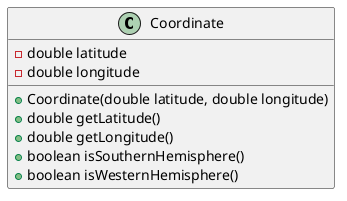 @startuml

class Coordinate {
    - double latitude
    - double longitude

    + Coordinate(double latitude, double longitude)
    + double getLatitude()
    + double getLongitude()
    + boolean isSouthernHemisphere()
    + boolean isWesternHemisphere()
}

@enduml